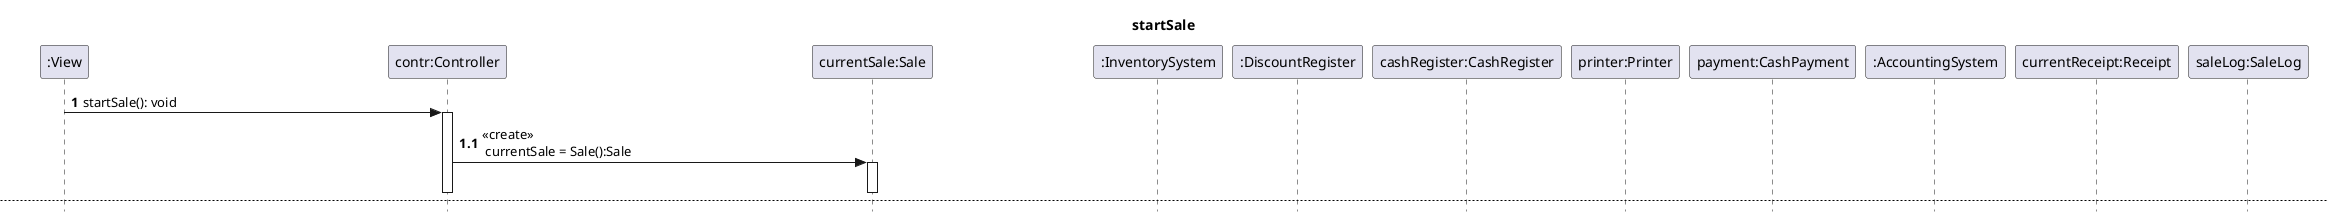 @startuml
skinparam style strictuml

'autoactivate on 'TODO activationbars!!!!!!!
' actor user
hide unlinked
title "startSale"
participant ":View" as View
participant "contr:Controller" as contr
participant "currentSale:Sale" as currentSale

autonumber 1
View -> contr : startSale(): void
activate contr

autonumber 1.1
'contr -> currentSale :  <<create>> \n currentSale = Sale(printer: Printer):Sale
contr -> currentSale :  <<create>> \n currentSale = Sale():Sale
activate currentSale
deactivate currentSale
deactivate contr

autonumber stop

newpage registerItem
'REGISTERITEM
hide unlinked
participant ":InventorySystem" as InventorySystem

loop moreItems
'[validIdentifier]
    alt multipleItem
        autonumber 1
        View -> contr : saleInfo = registerItem(itemID:int, quantity:int) : SaleDTO
        activate contr

        autonumber 1.1
'        contr -> InventorySystem : itemInfo = registerItem(itemID:int):ItemDTO
        contr -> InventorySystem : itemInfo = getItemInfo(itemID:int):ItemDTO
        activate InventorySystem
        alt invalidItem
        autonumber 1.1.1
        contr <-- InventorySystem : itemNotFound(itemID:int)
        deactivate InventorySystem
        autonumber 1.2
        View <-- contr : itemNotFound(itemID:int)

        else else
        deactivate InventorySystem
        note right: InventorySystem creates ItemDTO

        autonumber 1.2
        contr -> currentSale : saleInfo = addItem(itemInfo:ItemDTO, quantity:int) : SaleDTO
        activate currentSale
        opt !newItem
            autonumber 1.2.1
            currentSale -> currentSale : increaseQuantity(quantity:int) : void
            activate currentSale
            deactivate currentSale
        end
        autonumber 1.2.2
        currentSale -> currentSale : calculationOfPrice() : void
        activate currentSale
        deactivate currentSale
        deactivate currentSale
        deactivate contr
        end

    else else
        autonumber 1
        View -> contr : saleInfo = registerItem(itemID:int) : SaleDTO
        activate contr

        autonumber 1.1
'        create InventorySystem
        contr -> InventorySystem : itemInfo = registerItem(itemID:int):ItemDTO
        activate InventorySystem
        alt invalidItem

        autonumber 1.1.1
        contr <-- InventorySystem : itemNotFound(itemID:int)
        deactivate InventorySystem
        autonumber 1.2
        View <-- contr : itemNotFound(itemID:int)

        else else
        deactivate InventorySystem


        autonumber 1.2
        contr -> currentSale : saleInfo = addItem(itemInfo:ItemDTO) : SaleDTO
        activate currentSale
    opt !newItem
        autonumber 1.2.1
        currentSale -> currentSale : increaseQuantity() : void
        activate currentSale
        deactivate currentSale
    end
    autonumber 1.2.2
    currentSale -> currentSale : calculationOfPrice() : void
    activate currentSale
    deactivate currentSale
    deactivate currentSale
    deactivate contr
end
end

autonumber stop
newpage EndSale
autonumber 1
View -> contr : saleInfo = endSale() : SaleDTO
activate contr
autonumber 1.1
contr -> currentSale : saleInfo = endSale (): SaleDTO
activate currentSale
deactivate currentSale
deactivate contr
note right: Sale creates saleDTO

autonumber stop
newpage discountRequest
participant ":DiscountRegister" as DiscountRegister
participant ":Sale" as Sale
autonumber 1
View -> contr : saleInfo = discountRequest(customerID:int): SaleDTO
activate contr
note right : gets new SaleDTO after discount
autonumber 1.1
'create DiscountRegister
contr -> DiscountRegister : discount = DiscountRequest(customerID:int, saleInfo:SaleDTO):DiscountDTO
activate DiscountRegister
deactivate DiscountRegister
note right: Discount creates discountDTO
autonumber 1.2
contr -> currentSale : saleInfo = applyDiscount(discount:DiscountDTO): SaleDTO
activate currentSale
deactivate currentSale
deactivate contr
note right: discountDTO is used by currentSale \nto create a new SaleDTO.

autonumber stop
newpage addPayment
participant "cashRegister:CashRegister" as cashRegister
participant "printer:Printer" as printer
participant "payment:CashPayment" as payment
participant ":AccountingSystem" as AccountingSystem
participant "currentReceipt:Receipt" as currentReceipt
participant "saleLog:SaleLog" as saleLog
autonumber 1
'View -> contr : changeAmount = pay(payment:CashPayment) : Amount
View -> contr : changeAmount = pay(paidAmt:Amount) : Amount
activate contr
autonumber 1.1
contr -> payment : <<create>> \npayment = CashPayment(paidAmt:Amount) : CashPayment
activate payment
deactivate payment
autonumber 1.2
contr -> currentSale : saleInfo = pay(payment:CashPayment) : SaleDTO
activate currentSale
autonumber 1.2.1
currentSale -> payment : calculateTotalCost(paidSale:Sale):void
activate payment
deactivate payment
deactivate currentSale
autonumber 1.3
contr -> cashRegister : addPayment (payment:CashPayment) : void
activate cashRegister
deactivate cashRegister


autonumber 1.4
contr -> saleLog:logSale(saleInfo:SaleDTO):void
activate saleLog
deactivate saleLog

autonumber 1.5
contr -> InventorySystem : updateInventory(saleInfo:SaleDTO):void
activate InventorySystem
deactivate InventorySystem
autonumber 1.6
contr -> AccountingSystem : updateToAccounting(saleInfo:SaleDTO): void
activate AccountingSystem
deactivate AccountingSystem
autonumber 1.7
contr -> currentSale : printReceipt(printer:Printer) : void
activate currentSale
autonumber 1.7.1
currentSale -> currentReceipt : <<create>>\nReceipt(saleInfo:SaleDTO, printer: Printer) : Receipt
activate currentReceipt
deactivate currentReceipt
autonumber 1.7.2
currentSale -> printer :printReceipt(currentReceipt:Receipt):void
activate printer
deactivate printer
deactivate currentSale
deactivate contr
autonumber stop
@enduml

@startuml
skinparam style strictuml
participant ":Main" as Main
participant ":View" as View
participant "contr:Controller" as contr
participant "saleLog:SaleLog" as saleLog
participant "printer:Printer" as printer
participant "cashRegister:CashRegister" as cashRegister
participant ":DiscountRegister" as DiscountRegister
participant ":AccountingSystem" as AccountingSystem
participant ":InventorySystem" as InventorySystem
' user -> Main: main()
' create Printer
autonumber 1
Main -> printer : <<create>>\n printer = Printer():Printer
activate printer
deactivate printer

' create contr
autonumber 2
Main -> SaleLog : <<create>>\n saleLog = SaleLog():SaleLog
activate SaleLog
deactivate SaleLog
autonumber 3
Main -> contr : <<create>>\n contr = Controller(printer: Printer, saleLog:SaleLog):Controller
activate contr

' create CashRegister
autonumber 3.1
contr -> cashRegister : <<create>>\n cashRegister = CashRegister(initialAmount: int):CashRegister
activate cashRegister
deactivate cashRegister

' create AccountingSystem
autonumber 3.2
contr -> AccountingSystem : <<create>>\n AccountingSystem():AccountingSystem
activate AccountingSystem
deactivate AccountingSystem

' create DiscountRegister
autonumber 3.3
contr -> DiscountRegister : <<create>>\n DiscountRegister():DiscountRegister
activate DiscountRegister
deactivate DiscountRegister

' create InventorySystem
autonumber 3.4
contr -> InventorySystem: <<create>>\n InventorySystem():InventorySystem
activate InventorySystem
deactivate InventorySystem
deactivate contr

' create View
autonumber 4
Main -> View : <<create>>\n View(contr: Controller):View
activate View
deactivate View

@enduml
